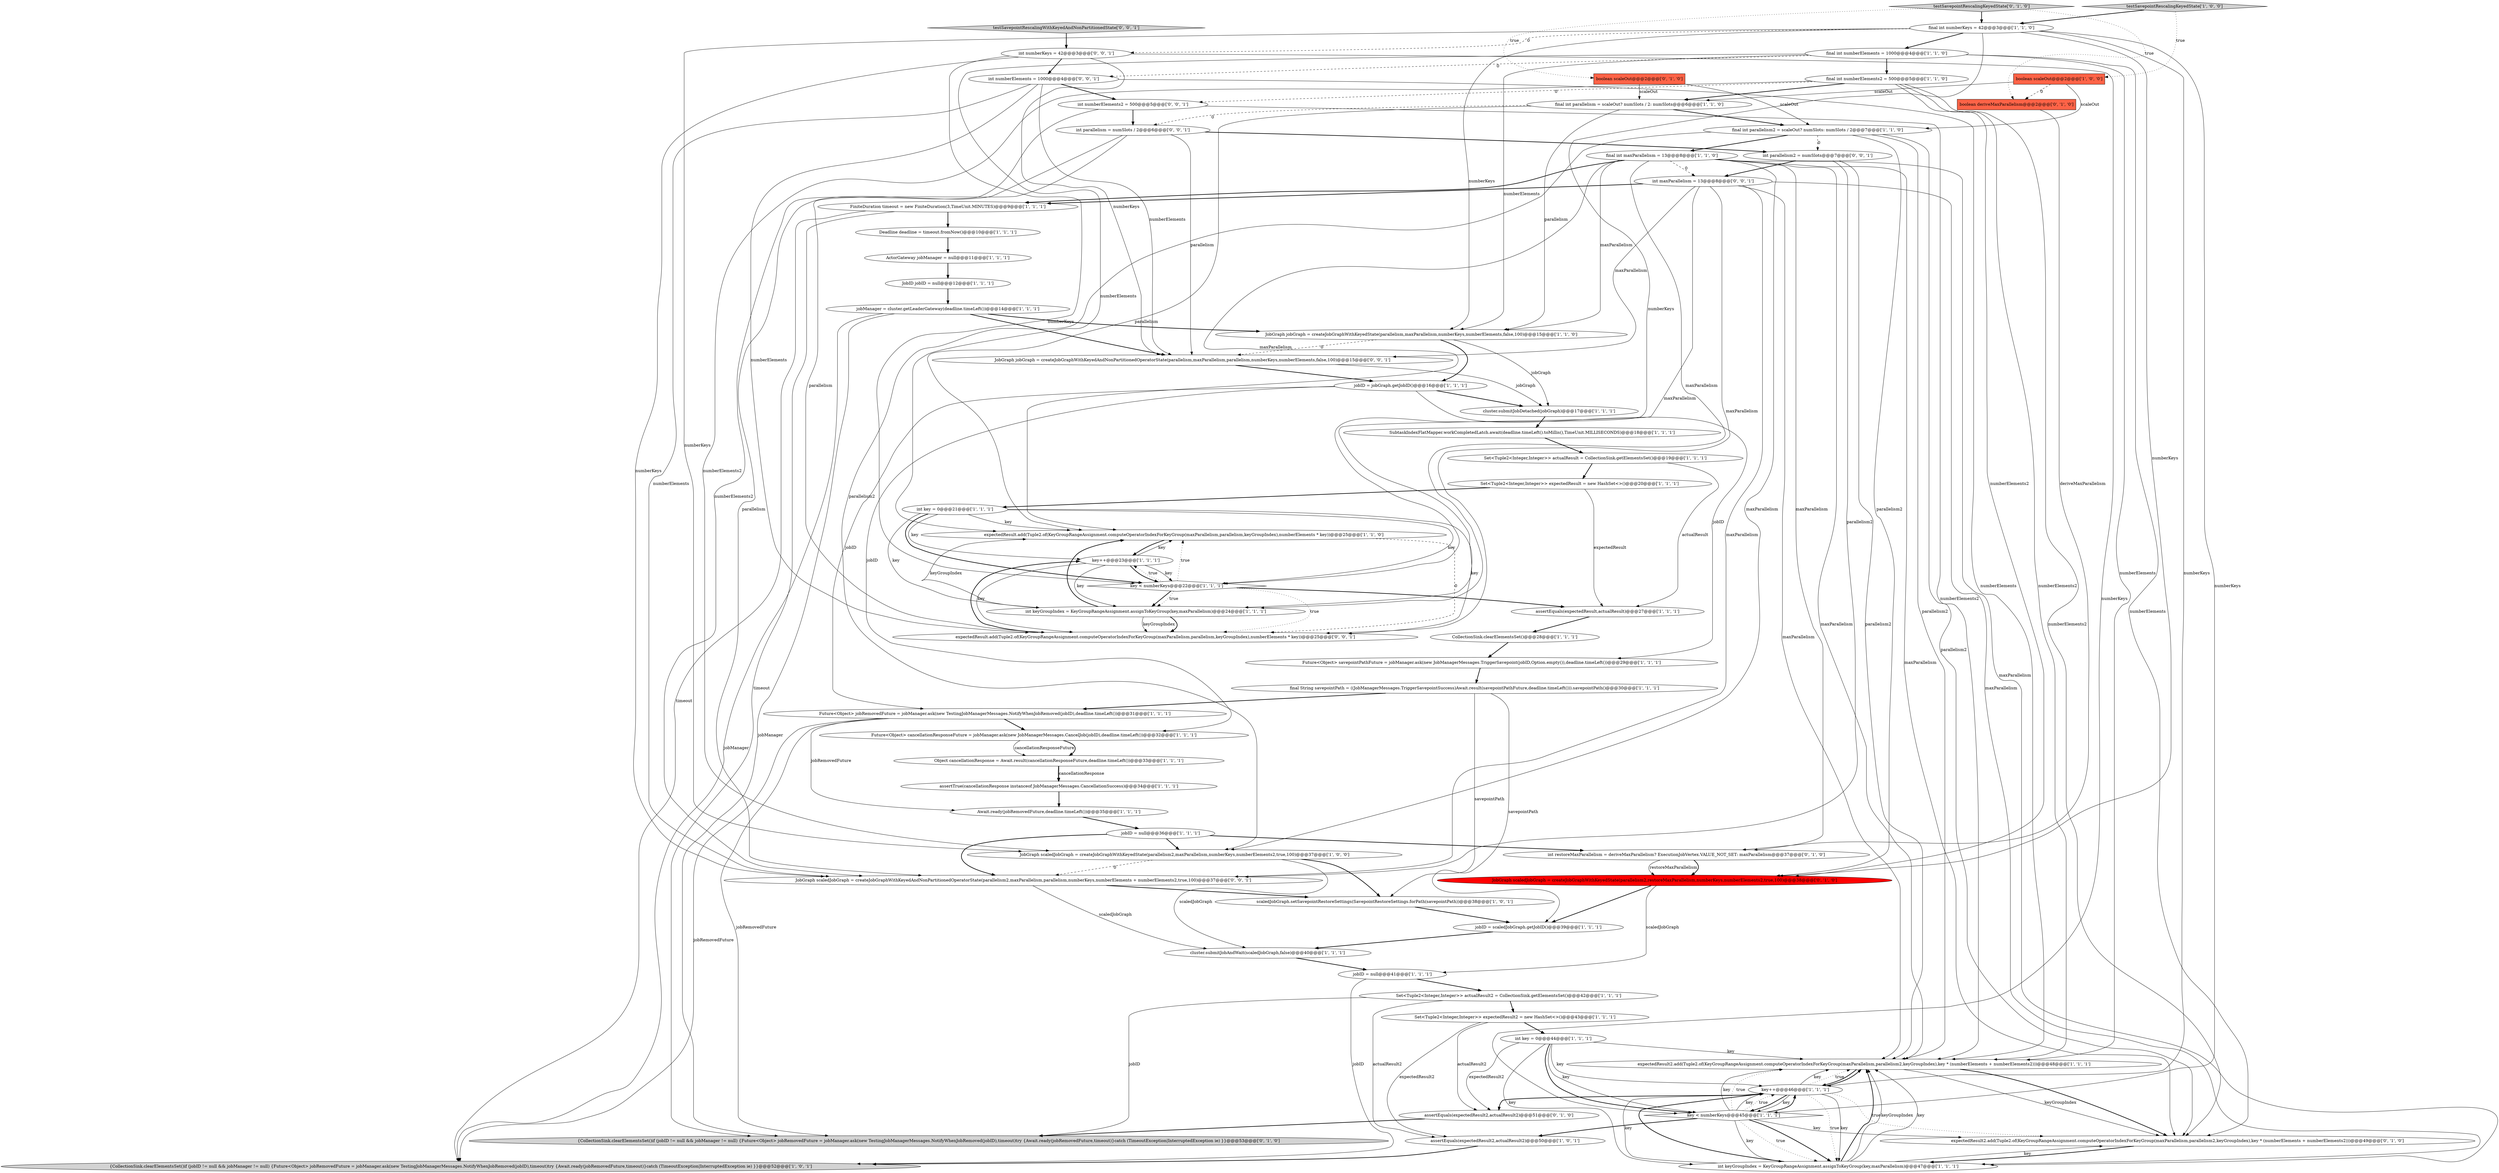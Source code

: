 digraph {
3 [style = filled, label = "Object cancellationResponse = Await.result(cancellationResponseFuture,deadline.timeLeft())@@@33@@@['1', '1', '1']", fillcolor = white, shape = ellipse image = "AAA0AAABBB1BBB"];
47 [style = filled, label = "int key = 0@@@21@@@['1', '1', '1']", fillcolor = white, shape = ellipse image = "AAA0AAABBB1BBB"];
62 [style = filled, label = "JobGraph jobGraph = createJobGraphWithKeyedAndNonPartitionedOperatorState(parallelism,maxParallelism,parallelism,numberKeys,numberElements,false,100)@@@15@@@['0', '0', '1']", fillcolor = white, shape = ellipse image = "AAA0AAABBB3BBB"];
5 [style = filled, label = "JobID jobID = null@@@12@@@['1', '1', '1']", fillcolor = white, shape = ellipse image = "AAA0AAABBB1BBB"];
27 [style = filled, label = "jobID = scaledJobGraph.getJobID()@@@39@@@['1', '1', '1']", fillcolor = white, shape = ellipse image = "AAA0AAABBB1BBB"];
2 [style = filled, label = "assertEquals(expectedResult2,actualResult2)@@@50@@@['1', '0', '1']", fillcolor = white, shape = ellipse image = "AAA0AAABBB1BBB"];
44 [style = filled, label = "expectedResult.add(Tuple2.of(KeyGroupRangeAssignment.computeOperatorIndexForKeyGroup(maxParallelism,parallelism,keyGroupIndex),numberElements * key))@@@25@@@['1', '1', '0']", fillcolor = white, shape = ellipse image = "AAA0AAABBB1BBB"];
48 [style = filled, label = "boolean scaleOut@@@2@@@['0', '1', '0']", fillcolor = tomato, shape = box image = "AAA0AAABBB2BBB"];
28 [style = filled, label = "Set<Tuple2<Integer,Integer>> expectedResult2 = new HashSet<>()@@@43@@@['1', '1', '1']", fillcolor = white, shape = ellipse image = "AAA0AAABBB1BBB"];
50 [style = filled, label = "testSavepointRescalingKeyedState['0', '1', '0']", fillcolor = lightgray, shape = diamond image = "AAA0AAABBB2BBB"];
41 [style = filled, label = "key < numberKeys@@@22@@@['1', '1', '1']", fillcolor = white, shape = diamond image = "AAA0AAABBB1BBB"];
65 [style = filled, label = "int parallelism = numSlots / 2@@@6@@@['0', '0', '1']", fillcolor = white, shape = ellipse image = "AAA0AAABBB3BBB"];
61 [style = filled, label = "int numberKeys = 42@@@3@@@['0', '0', '1']", fillcolor = white, shape = ellipse image = "AAA0AAABBB3BBB"];
4 [style = filled, label = "Set<Tuple2<Integer,Integer>> actualResult2 = CollectionSink.getElementsSet()@@@42@@@['1', '1', '1']", fillcolor = white, shape = ellipse image = "AAA0AAABBB1BBB"];
30 [style = filled, label = "jobID = null@@@41@@@['1', '1', '1']", fillcolor = white, shape = ellipse image = "AAA0AAABBB1BBB"];
18 [style = filled, label = "expectedResult2.add(Tuple2.of(KeyGroupRangeAssignment.computeOperatorIndexForKeyGroup(maxParallelism,parallelism2,keyGroupIndex),key * (numberElements + numberElements2)))@@@48@@@['1', '1', '1']", fillcolor = white, shape = ellipse image = "AAA0AAABBB1BBB"];
15 [style = filled, label = "int keyGroupIndex = KeyGroupRangeAssignment.assignToKeyGroup(key,maxParallelism)@@@47@@@['1', '1', '1']", fillcolor = white, shape = ellipse image = "AAA0AAABBB1BBB"];
63 [style = filled, label = "int numberElements = 1000@@@4@@@['0', '0', '1']", fillcolor = white, shape = ellipse image = "AAA0AAABBB3BBB"];
21 [style = filled, label = "assertTrue(cancellationResponse instanceof JobManagerMessages.CancellationSuccess)@@@34@@@['1', '1', '1']", fillcolor = white, shape = ellipse image = "AAA0AAABBB1BBB"];
31 [style = filled, label = "key++@@@23@@@['1', '1', '1']", fillcolor = white, shape = ellipse image = "AAA0AAABBB1BBB"];
45 [style = filled, label = "testSavepointRescalingKeyedState['1', '0', '0']", fillcolor = lightgray, shape = diamond image = "AAA0AAABBB1BBB"];
12 [style = filled, label = "{CollectionSink.clearElementsSet()if (jobID != null && jobManager != null) {Future<Object> jobRemovedFuture = jobManager.ask(new TestingJobManagerMessages.NotifyWhenJobRemoved(jobID),timeout)try {Await.ready(jobRemovedFuture,timeout)}catch (TimeoutException|InterruptedException ie) }}@@@52@@@['1', '0', '1']", fillcolor = lightgray, shape = ellipse image = "AAA0AAABBB1BBB"];
64 [style = filled, label = "int numberElements2 = 500@@@5@@@['0', '0', '1']", fillcolor = white, shape = ellipse image = "AAA0AAABBB3BBB"];
60 [style = filled, label = "int maxParallelism = 13@@@8@@@['0', '0', '1']", fillcolor = white, shape = ellipse image = "AAA0AAABBB3BBB"];
19 [style = filled, label = "ActorGateway jobManager = null@@@11@@@['1', '1', '1']", fillcolor = white, shape = ellipse image = "AAA0AAABBB1BBB"];
14 [style = filled, label = "key < numberKeys@@@45@@@['1', '1', '1']", fillcolor = white, shape = diamond image = "AAA0AAABBB1BBB"];
36 [style = filled, label = "Deadline deadline = timeout.fromNow()@@@10@@@['1', '1', '1']", fillcolor = white, shape = ellipse image = "AAA0AAABBB1BBB"];
38 [style = filled, label = "Set<Tuple2<Integer,Integer>> expectedResult = new HashSet<>()@@@20@@@['1', '1', '1']", fillcolor = white, shape = ellipse image = "AAA0AAABBB1BBB"];
33 [style = filled, label = "int key = 0@@@44@@@['1', '1', '1']", fillcolor = white, shape = ellipse image = "AAA0AAABBB1BBB"];
39 [style = filled, label = "Future<Object> cancellationResponseFuture = jobManager.ask(new JobManagerMessages.CancelJob(jobID),deadline.timeLeft())@@@32@@@['1', '1', '1']", fillcolor = white, shape = ellipse image = "AAA0AAABBB1BBB"];
6 [style = filled, label = "scaledJobGraph.setSavepointRestoreSettings(SavepointRestoreSettings.forPath(savepointPath))@@@38@@@['1', '0', '1']", fillcolor = white, shape = ellipse image = "AAA0AAABBB1BBB"];
23 [style = filled, label = "SubtaskIndexFlatMapper.workCompletedLatch.await(deadline.timeLeft().toMillis(),TimeUnit.MILLISECONDS)@@@18@@@['1', '1', '1']", fillcolor = white, shape = ellipse image = "AAA0AAABBB1BBB"];
49 [style = filled, label = "assertEquals(expectedResult2,actualResult2)@@@51@@@['0', '1', '0']", fillcolor = white, shape = ellipse image = "AAA0AAABBB2BBB"];
32 [style = filled, label = "int keyGroupIndex = KeyGroupRangeAssignment.assignToKeyGroup(key,maxParallelism)@@@24@@@['1', '1', '1']", fillcolor = white, shape = ellipse image = "AAA0AAABBB1BBB"];
37 [style = filled, label = "final int numberElements2 = 500@@@5@@@['1', '1', '0']", fillcolor = white, shape = ellipse image = "AAA0AAABBB1BBB"];
22 [style = filled, label = "final int numberKeys = 42@@@3@@@['1', '1', '0']", fillcolor = white, shape = ellipse image = "AAA0AAABBB1BBB"];
7 [style = filled, label = "final int maxParallelism = 13@@@8@@@['1', '1', '0']", fillcolor = white, shape = ellipse image = "AAA0AAABBB1BBB"];
10 [style = filled, label = "Set<Tuple2<Integer,Integer>> actualResult = CollectionSink.getElementsSet()@@@19@@@['1', '1', '1']", fillcolor = white, shape = ellipse image = "AAA0AAABBB1BBB"];
46 [style = filled, label = "cluster.submitJobDetached(jobGraph)@@@17@@@['1', '1', '1']", fillcolor = white, shape = ellipse image = "AAA0AAABBB1BBB"];
42 [style = filled, label = "assertEquals(expectedResult,actualResult)@@@27@@@['1', '1', '1']", fillcolor = white, shape = ellipse image = "AAA0AAABBB1BBB"];
25 [style = filled, label = "jobManager = cluster.getLeaderGateway(deadline.timeLeft())@@@14@@@['1', '1', '1']", fillcolor = white, shape = ellipse image = "AAA0AAABBB1BBB"];
40 [style = filled, label = "FiniteDuration timeout = new FiniteDuration(3,TimeUnit.MINUTES)@@@9@@@['1', '1', '1']", fillcolor = white, shape = ellipse image = "AAA0AAABBB1BBB"];
35 [style = filled, label = "boolean scaleOut@@@2@@@['1', '0', '0']", fillcolor = tomato, shape = box image = "AAA1AAABBB1BBB"];
13 [style = filled, label = "final String savepointPath = ((JobManagerMessages.TriggerSavepointSuccess)Await.result(savepointPathFuture,deadline.timeLeft())).savepointPath()@@@30@@@['1', '1', '1']", fillcolor = white, shape = ellipse image = "AAA0AAABBB1BBB"];
43 [style = filled, label = "key++@@@46@@@['1', '1', '1']", fillcolor = white, shape = ellipse image = "AAA0AAABBB1BBB"];
56 [style = filled, label = "testSavepointRescalingWithKeyedAndNonPartitionedState['0', '0', '1']", fillcolor = lightgray, shape = diamond image = "AAA0AAABBB3BBB"];
0 [style = filled, label = "Await.ready(jobRemovedFuture,deadline.timeLeft())@@@35@@@['1', '1', '1']", fillcolor = white, shape = ellipse image = "AAA0AAABBB1BBB"];
59 [style = filled, label = "JobGraph scaledJobGraph = createJobGraphWithKeyedAndNonPartitionedOperatorState(parallelism2,maxParallelism,parallelism,numberKeys,numberElements + numberElements2,true,100)@@@37@@@['0', '0', '1']", fillcolor = white, shape = ellipse image = "AAA0AAABBB3BBB"];
52 [style = filled, label = "int restoreMaxParallelism = deriveMaxParallelism? ExecutionJobVertex.VALUE_NOT_SET: maxParallelism@@@37@@@['0', '1', '0']", fillcolor = white, shape = ellipse image = "AAA0AAABBB2BBB"];
51 [style = filled, label = "JobGraph scaledJobGraph = createJobGraphWithKeyedState(parallelism2,restoreMaxParallelism,numberKeys,numberElements2,true,100)@@@38@@@['0', '1', '0']", fillcolor = red, shape = ellipse image = "AAA1AAABBB2BBB"];
54 [style = filled, label = "boolean deriveMaxParallelism@@@2@@@['0', '1', '0']", fillcolor = tomato, shape = box image = "AAA1AAABBB2BBB"];
17 [style = filled, label = "JobGraph jobGraph = createJobGraphWithKeyedState(parallelism,maxParallelism,numberKeys,numberElements,false,100)@@@15@@@['1', '1', '0']", fillcolor = white, shape = ellipse image = "AAA0AAABBB1BBB"];
11 [style = filled, label = "cluster.submitJobAndWait(scaledJobGraph,false)@@@40@@@['1', '1', '1']", fillcolor = white, shape = ellipse image = "AAA0AAABBB1BBB"];
1 [style = filled, label = "final int parallelism = scaleOut? numSlots / 2: numSlots@@@6@@@['1', '1', '0']", fillcolor = white, shape = ellipse image = "AAA0AAABBB1BBB"];
34 [style = filled, label = "final int parallelism2 = scaleOut? numSlots: numSlots / 2@@@7@@@['1', '1', '0']", fillcolor = white, shape = ellipse image = "AAA0AAABBB1BBB"];
53 [style = filled, label = "{CollectionSink.clearElementsSet()if (jobID != null && jobManager != null) {Future<Object> jobRemovedFuture = jobManager.ask(new TestingJobManagerMessages.NotifyWhenJobRemoved(jobID),timeout)try {Await.ready(jobRemovedFuture,timeout)}catch (TimeoutException|InterruptedException ie) }}@@@53@@@['0', '1', '0']", fillcolor = lightgray, shape = ellipse image = "AAA0AAABBB2BBB"];
16 [style = filled, label = "final int numberElements = 1000@@@4@@@['1', '1', '0']", fillcolor = white, shape = ellipse image = "AAA0AAABBB1BBB"];
24 [style = filled, label = "Future<Object> savepointPathFuture = jobManager.ask(new JobManagerMessages.TriggerSavepoint(jobID,Option.empty()),deadline.timeLeft())@@@29@@@['1', '1', '1']", fillcolor = white, shape = ellipse image = "AAA0AAABBB1BBB"];
20 [style = filled, label = "CollectionSink.clearElementsSet()@@@28@@@['1', '1', '1']", fillcolor = white, shape = ellipse image = "AAA0AAABBB1BBB"];
57 [style = filled, label = "int parallelism2 = numSlots@@@7@@@['0', '0', '1']", fillcolor = white, shape = ellipse image = "AAA0AAABBB3BBB"];
8 [style = filled, label = "JobGraph scaledJobGraph = createJobGraphWithKeyedState(parallelism2,maxParallelism,numberKeys,numberElements2,true,100)@@@37@@@['1', '0', '0']", fillcolor = white, shape = ellipse image = "AAA0AAABBB1BBB"];
29 [style = filled, label = "Future<Object> jobRemovedFuture = jobManager.ask(new TestingJobManagerMessages.NotifyWhenJobRemoved(jobID),deadline.timeLeft())@@@31@@@['1', '1', '1']", fillcolor = white, shape = ellipse image = "AAA0AAABBB1BBB"];
58 [style = filled, label = "expectedResult.add(Tuple2.of(KeyGroupRangeAssignment.computeOperatorIndexForKeyGroup(maxParallelism,parallelism,keyGroupIndex),numberElements * key))@@@25@@@['0', '0', '1']", fillcolor = white, shape = ellipse image = "AAA0AAABBB3BBB"];
55 [style = filled, label = "expectedResult2.add(Tuple2.of(KeyGroupRangeAssignment.computeOperatorIndexForKeyGroup(maxParallelism,parallelism2,keyGroupIndex),key * (numberElements + numberElements2)))@@@49@@@['0', '1', '0']", fillcolor = white, shape = ellipse image = "AAA0AAABBB2BBB"];
9 [style = filled, label = "jobID = jobGraph.getJobID()@@@16@@@['1', '1', '1']", fillcolor = white, shape = ellipse image = "AAA0AAABBB1BBB"];
26 [style = filled, label = "jobID = null@@@36@@@['1', '1', '1']", fillcolor = white, shape = ellipse image = "AAA0AAABBB1BBB"];
47->32 [style = solid, label="key"];
63->62 [style = solid, label="numberElements"];
64->18 [style = solid, label="numberElements2"];
54->52 [style = solid, label="deriveMaxParallelism"];
16->37 [style = bold, label=""];
61->14 [style = solid, label="numberKeys"];
50->22 [style = bold, label=""];
18->55 [style = bold, label=""];
65->57 [style = bold, label=""];
17->9 [style = bold, label=""];
35->1 [style = solid, label="scaleOut"];
43->15 [style = solid, label="key"];
31->41 [style = solid, label="key"];
61->59 [style = solid, label="numberKeys"];
8->6 [style = bold, label=""];
47->31 [style = solid, label="key"];
32->44 [style = solid, label="keyGroupIndex"];
37->55 [style = solid, label="numberElements2"];
16->44 [style = solid, label="numberElements"];
60->62 [style = solid, label="maxParallelism"];
43->18 [style = bold, label=""];
28->49 [style = solid, label="actualResult2"];
4->53 [style = solid, label="jobID"];
22->17 [style = solid, label="numberKeys"];
31->44 [style = solid, label="key"];
19->5 [style = bold, label=""];
8->59 [style = dashed, label="0"];
31->58 [style = solid, label="key"];
7->60 [style = dashed, label="0"];
62->9 [style = bold, label=""];
17->62 [style = dashed, label="0"];
22->8 [style = solid, label="numberKeys"];
65->58 [style = solid, label="parallelism"];
43->55 [style = dotted, label="true"];
45->22 [style = bold, label=""];
41->58 [style = dotted, label="true"];
50->48 [style = dotted, label="true"];
8->11 [style = solid, label="scaledJobGraph"];
9->39 [style = solid, label="jobID"];
61->41 [style = solid, label="numberKeys"];
43->14 [style = solid, label="key"];
59->6 [style = bold, label=""];
34->8 [style = solid, label="parallelism2"];
7->18 [style = solid, label="maxParallelism"];
9->29 [style = solid, label="jobID"];
14->18 [style = dotted, label="true"];
48->1 [style = solid, label="scaleOut"];
43->18 [style = solid, label="key"];
25->62 [style = bold, label=""];
41->32 [style = bold, label=""];
13->6 [style = solid, label="savepointPath"];
14->55 [style = solid, label="key"];
33->18 [style = solid, label="key"];
21->0 [style = bold, label=""];
29->39 [style = bold, label=""];
37->1 [style = bold, label=""];
7->55 [style = solid, label="maxParallelism"];
40->53 [style = solid, label="timeout"];
29->12 [style = solid, label="jobRemovedFuture"];
34->18 [style = solid, label="parallelism2"];
57->60 [style = bold, label=""];
7->32 [style = solid, label="maxParallelism"];
1->65 [style = dashed, label="0"];
22->43 [style = solid, label="numberKeys"];
16->55 [style = solid, label="numberElements"];
7->52 [style = solid, label="maxParallelism"];
47->41 [style = solid, label="key"];
15->55 [style = solid, label="key"];
14->43 [style = bold, label=""];
5->25 [style = bold, label=""];
18->55 [style = solid, label="keyGroupIndex"];
51->30 [style = solid, label="scaledJobGraph"];
65->62 [style = solid, label="parallelism"];
44->58 [style = dashed, label="0"];
65->59 [style = solid, label="parallelism"];
64->59 [style = solid, label="numberElements2"];
63->18 [style = solid, label="numberElements"];
25->12 [style = solid, label="jobManager"];
27->11 [style = bold, label=""];
60->18 [style = solid, label="maxParallelism"];
59->11 [style = solid, label="scaledJobGraph"];
32->58 [style = bold, label=""];
29->0 [style = solid, label="jobRemovedFuture"];
52->51 [style = solid, label="restoreMaxParallelism"];
31->41 [style = bold, label=""];
23->10 [style = bold, label=""];
38->42 [style = solid, label="expectedResult"];
38->47 [style = bold, label=""];
47->41 [style = bold, label=""];
51->27 [style = bold, label=""];
14->15 [style = bold, label=""];
7->17 [style = solid, label="maxParallelism"];
15->18 [style = solid, label="keyGroupIndex"];
60->32 [style = solid, label="maxParallelism"];
33->43 [style = solid, label="key"];
37->18 [style = solid, label="numberElements2"];
52->51 [style = bold, label=""];
31->32 [style = solid, label="key"];
61->63 [style = bold, label=""];
7->44 [style = solid, label="maxParallelism"];
63->58 [style = solid, label="numberElements"];
11->30 [style = bold, label=""];
35->54 [style = dashed, label="0"];
57->18 [style = solid, label="parallelism2"];
24->13 [style = bold, label=""];
34->55 [style = solid, label="parallelism2"];
37->64 [style = dashed, label="0"];
22->41 [style = solid, label="numberKeys"];
22->16 [style = bold, label=""];
50->54 [style = dotted, label="true"];
14->18 [style = solid, label="key"];
9->46 [style = bold, label=""];
62->46 [style = solid, label="jobGraph"];
29->53 [style = solid, label="jobRemovedFuture"];
9->24 [style = solid, label="jobID"];
25->53 [style = solid, label="jobManager"];
26->8 [style = bold, label=""];
14->43 [style = solid, label="key"];
37->8 [style = solid, label="numberElements2"];
40->12 [style = solid, label="timeout"];
60->59 [style = solid, label="maxParallelism"];
25->17 [style = bold, label=""];
16->18 [style = solid, label="numberElements"];
22->51 [style = solid, label="numberKeys"];
26->52 [style = bold, label=""];
6->27 [style = bold, label=""];
15->43 [style = solid, label="key"];
1->34 [style = bold, label=""];
33->15 [style = solid, label="key"];
33->14 [style = solid, label="key"];
43->14 [style = bold, label=""];
40->36 [style = bold, label=""];
1->17 [style = solid, label="parallelism"];
64->65 [style = bold, label=""];
16->63 [style = dashed, label="0"];
15->43 [style = bold, label=""];
28->2 [style = solid, label="expectedResult2"];
32->44 [style = bold, label=""];
47->58 [style = solid, label="key"];
55->15 [style = bold, label=""];
47->44 [style = solid, label="key"];
3->21 [style = bold, label=""];
41->32 [style = dotted, label="true"];
14->2 [style = bold, label=""];
37->51 [style = solid, label="numberElements2"];
16->17 [style = solid, label="numberElements"];
26->59 [style = bold, label=""];
46->23 [style = bold, label=""];
41->44 [style = dotted, label="true"];
7->40 [style = bold, label=""];
44->31 [style = bold, label=""];
10->38 [style = bold, label=""];
36->19 [style = bold, label=""];
22->61 [style = dashed, label="0"];
14->15 [style = solid, label="key"];
48->34 [style = solid, label="scaleOut"];
33->14 [style = bold, label=""];
41->31 [style = dotted, label="true"];
57->59 [style = solid, label="parallelism2"];
0->26 [style = bold, label=""];
4->2 [style = solid, label="actualResult2"];
43->18 [style = dotted, label="true"];
32->58 [style = solid, label="keyGroupIndex"];
63->64 [style = bold, label=""];
43->15 [style = dotted, label="true"];
39->3 [style = solid, label="cancellationResponseFuture"];
7->15 [style = solid, label="maxParallelism"];
42->20 [style = bold, label=""];
60->58 [style = solid, label="maxParallelism"];
34->7 [style = bold, label=""];
15->18 [style = solid, label="key"];
39->3 [style = bold, label=""];
58->31 [style = bold, label=""];
56->61 [style = bold, label=""];
14->43 [style = dotted, label="true"];
10->42 [style = solid, label="actualResult"];
15->18 [style = bold, label=""];
4->28 [style = bold, label=""];
2->12 [style = bold, label=""];
49->53 [style = bold, label=""];
14->15 [style = dotted, label="true"];
13->29 [style = bold, label=""];
35->34 [style = solid, label="scaleOut"];
1->44 [style = solid, label="parallelism"];
28->33 [style = bold, label=""];
18->43 [style = bold, label=""];
34->57 [style = dashed, label="0"];
33->49 [style = solid, label="expectedResult2"];
61->62 [style = solid, label="numberKeys"];
30->4 [style = bold, label=""];
22->14 [style = solid, label="numberKeys"];
60->40 [style = bold, label=""];
63->59 [style = solid, label="numberElements"];
45->35 [style = dotted, label="true"];
30->12 [style = solid, label="jobID"];
60->15 [style = solid, label="maxParallelism"];
17->46 [style = solid, label="jobGraph"];
34->51 [style = solid, label="parallelism2"];
43->49 [style = bold, label=""];
7->8 [style = solid, label="maxParallelism"];
13->27 [style = solid, label="savepointPath"];
3->21 [style = solid, label="cancellationResponse"];
20->24 [style = bold, label=""];
41->42 [style = bold, label=""];
}
